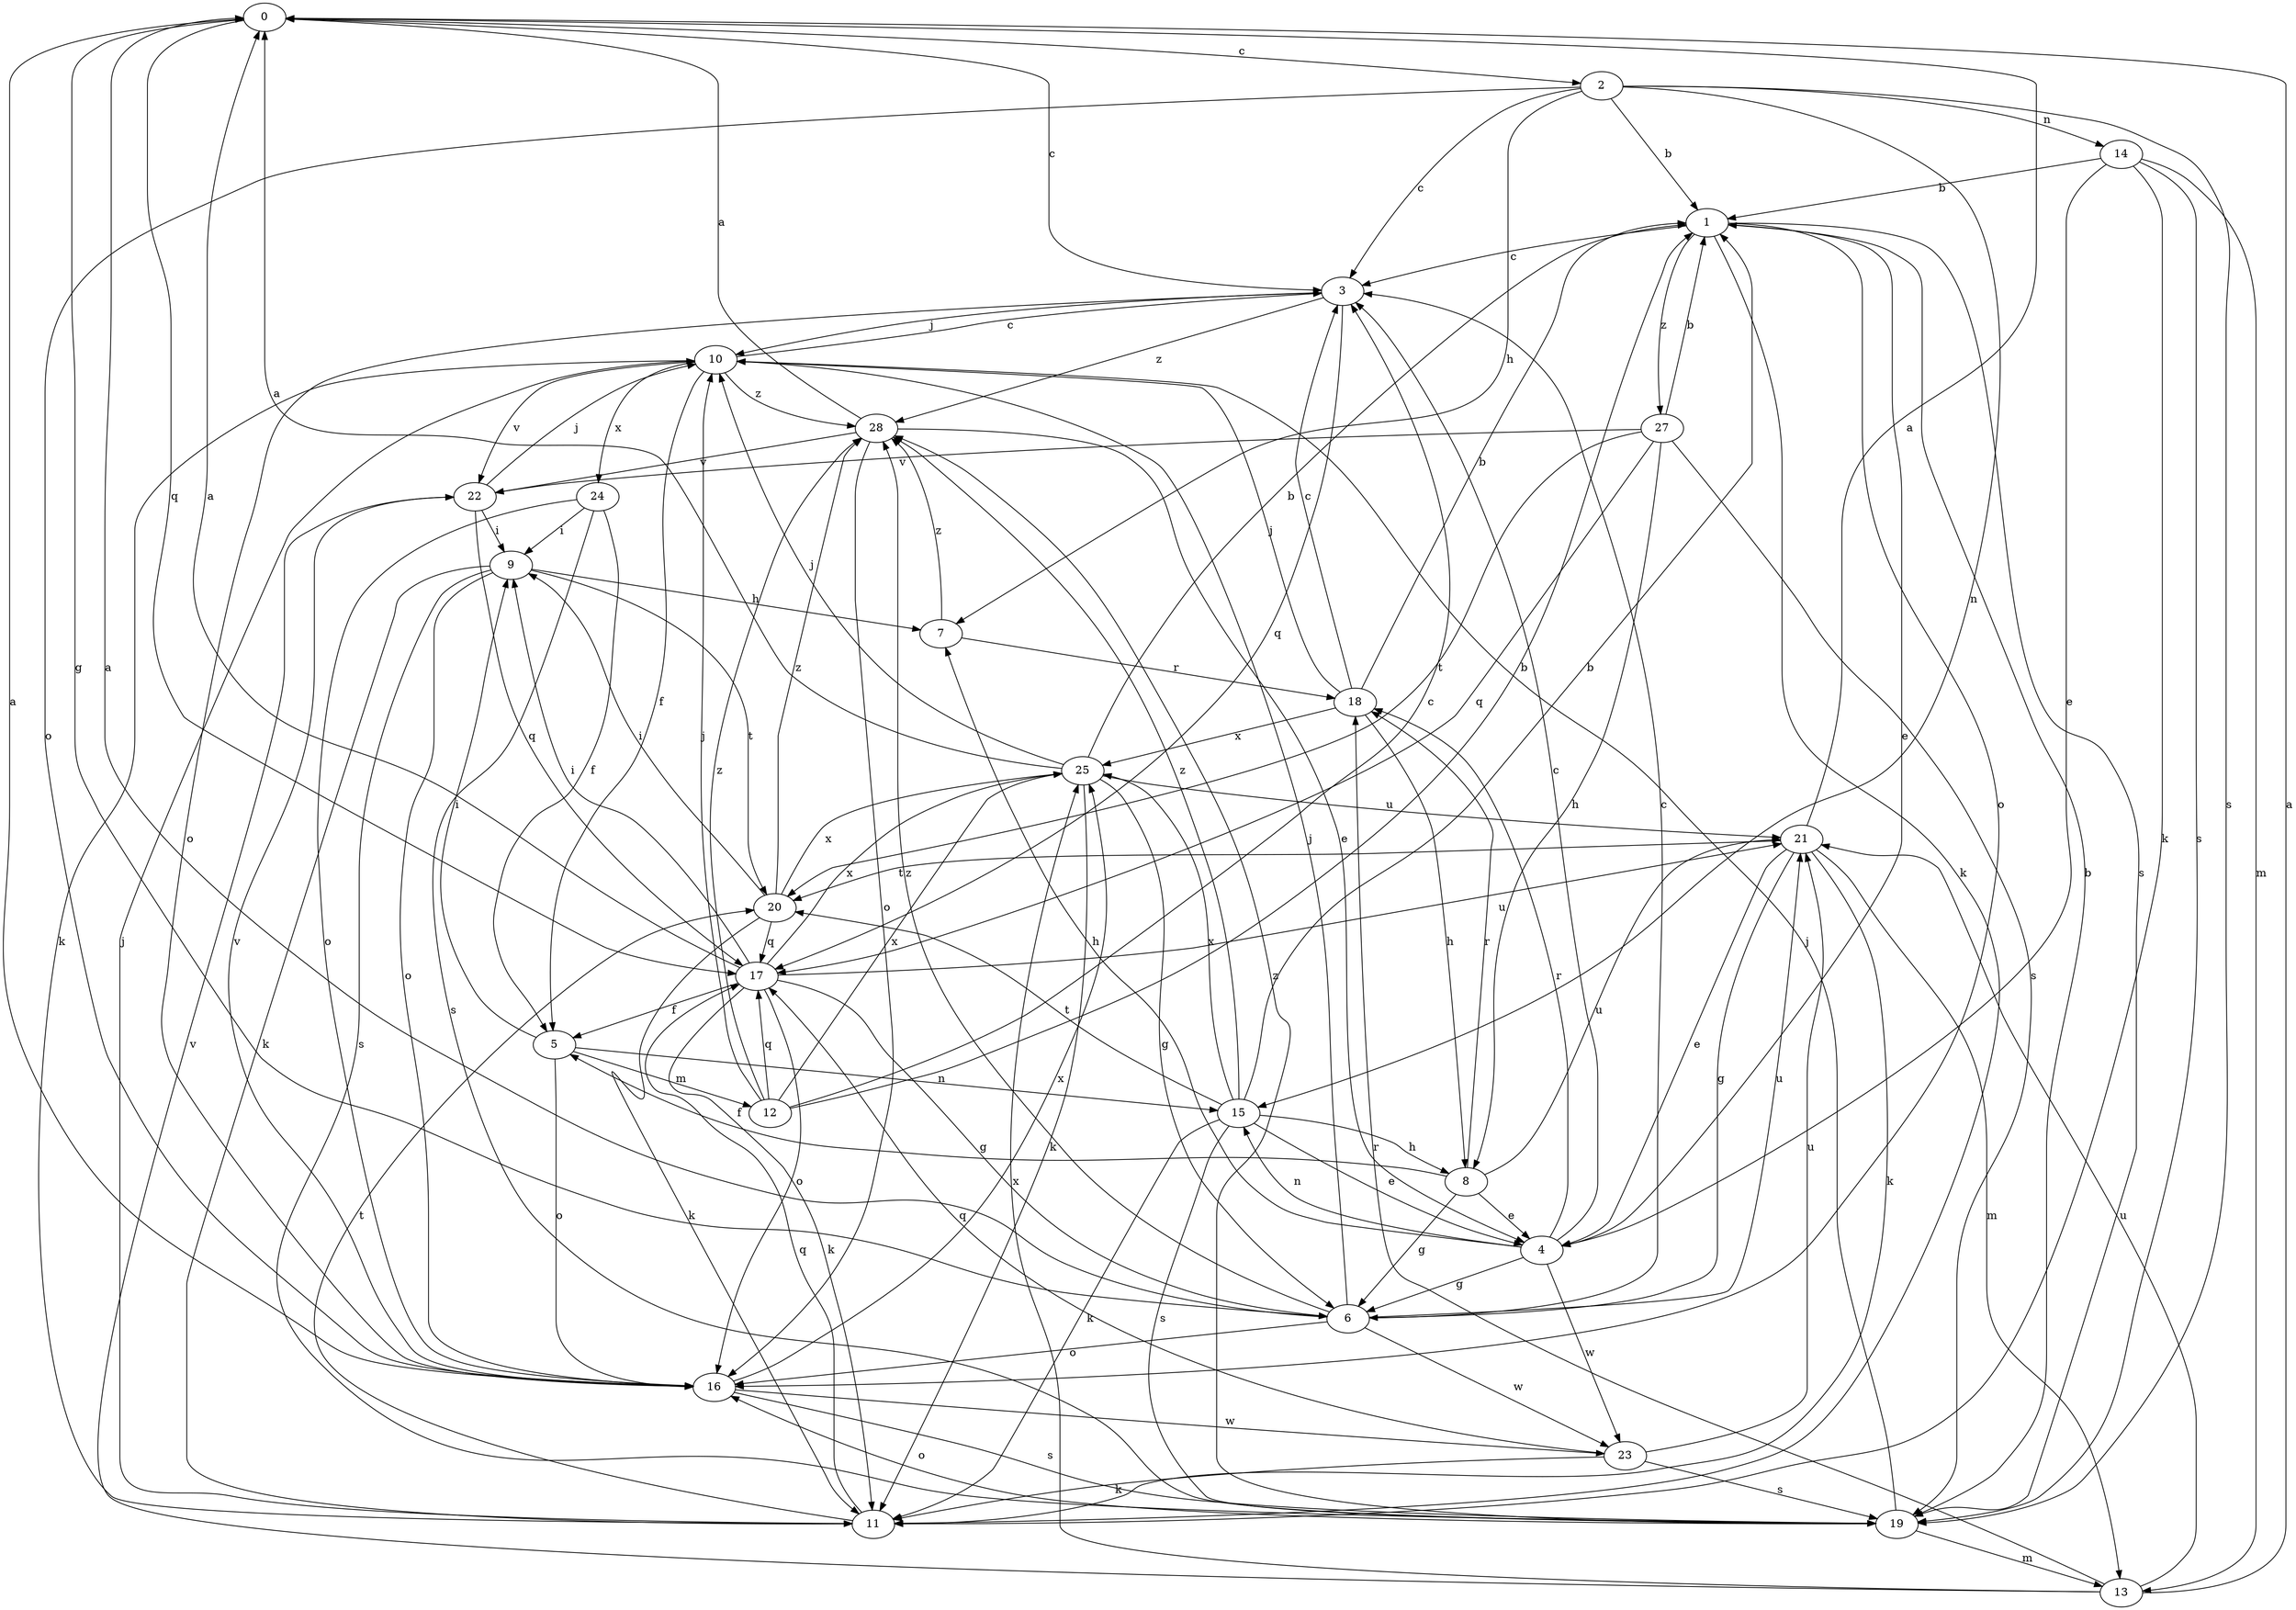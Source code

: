 strict digraph  {
0;
1;
2;
3;
4;
5;
6;
7;
8;
9;
10;
11;
12;
13;
14;
15;
16;
17;
18;
19;
20;
21;
22;
23;
24;
25;
27;
28;
0 -> 2  [label=c];
0 -> 3  [label=c];
0 -> 6  [label=g];
0 -> 17  [label=q];
1 -> 3  [label=c];
1 -> 4  [label=e];
1 -> 11  [label=k];
1 -> 16  [label=o];
1 -> 19  [label=s];
1 -> 27  [label=z];
2 -> 1  [label=b];
2 -> 3  [label=c];
2 -> 7  [label=h];
2 -> 14  [label=n];
2 -> 15  [label=n];
2 -> 16  [label=o];
2 -> 19  [label=s];
3 -> 10  [label=j];
3 -> 16  [label=o];
3 -> 17  [label=q];
3 -> 28  [label=z];
4 -> 3  [label=c];
4 -> 6  [label=g];
4 -> 7  [label=h];
4 -> 15  [label=n];
4 -> 18  [label=r];
4 -> 23  [label=w];
5 -> 9  [label=i];
5 -> 12  [label=m];
5 -> 15  [label=n];
5 -> 16  [label=o];
6 -> 0  [label=a];
6 -> 3  [label=c];
6 -> 10  [label=j];
6 -> 16  [label=o];
6 -> 21  [label=u];
6 -> 23  [label=w];
6 -> 28  [label=z];
7 -> 18  [label=r];
7 -> 28  [label=z];
8 -> 4  [label=e];
8 -> 5  [label=f];
8 -> 6  [label=g];
8 -> 18  [label=r];
8 -> 21  [label=u];
9 -> 7  [label=h];
9 -> 11  [label=k];
9 -> 16  [label=o];
9 -> 19  [label=s];
9 -> 20  [label=t];
10 -> 3  [label=c];
10 -> 5  [label=f];
10 -> 11  [label=k];
10 -> 22  [label=v];
10 -> 24  [label=x];
10 -> 28  [label=z];
11 -> 10  [label=j];
11 -> 17  [label=q];
11 -> 20  [label=t];
12 -> 1  [label=b];
12 -> 3  [label=c];
12 -> 10  [label=j];
12 -> 17  [label=q];
12 -> 25  [label=x];
12 -> 28  [label=z];
13 -> 0  [label=a];
13 -> 18  [label=r];
13 -> 21  [label=u];
13 -> 22  [label=v];
13 -> 25  [label=x];
14 -> 1  [label=b];
14 -> 4  [label=e];
14 -> 11  [label=k];
14 -> 13  [label=m];
14 -> 19  [label=s];
15 -> 1  [label=b];
15 -> 4  [label=e];
15 -> 8  [label=h];
15 -> 11  [label=k];
15 -> 19  [label=s];
15 -> 20  [label=t];
15 -> 25  [label=x];
15 -> 28  [label=z];
16 -> 0  [label=a];
16 -> 19  [label=s];
16 -> 22  [label=v];
16 -> 23  [label=w];
16 -> 25  [label=x];
17 -> 0  [label=a];
17 -> 5  [label=f];
17 -> 6  [label=g];
17 -> 9  [label=i];
17 -> 11  [label=k];
17 -> 16  [label=o];
17 -> 21  [label=u];
17 -> 25  [label=x];
18 -> 1  [label=b];
18 -> 3  [label=c];
18 -> 8  [label=h];
18 -> 10  [label=j];
18 -> 25  [label=x];
19 -> 1  [label=b];
19 -> 10  [label=j];
19 -> 13  [label=m];
19 -> 16  [label=o];
19 -> 28  [label=z];
20 -> 9  [label=i];
20 -> 11  [label=k];
20 -> 17  [label=q];
20 -> 25  [label=x];
20 -> 28  [label=z];
21 -> 0  [label=a];
21 -> 4  [label=e];
21 -> 6  [label=g];
21 -> 11  [label=k];
21 -> 13  [label=m];
21 -> 20  [label=t];
22 -> 9  [label=i];
22 -> 10  [label=j];
22 -> 17  [label=q];
23 -> 11  [label=k];
23 -> 17  [label=q];
23 -> 19  [label=s];
23 -> 21  [label=u];
24 -> 5  [label=f];
24 -> 9  [label=i];
24 -> 16  [label=o];
24 -> 19  [label=s];
25 -> 0  [label=a];
25 -> 1  [label=b];
25 -> 6  [label=g];
25 -> 10  [label=j];
25 -> 11  [label=k];
25 -> 21  [label=u];
27 -> 1  [label=b];
27 -> 8  [label=h];
27 -> 17  [label=q];
27 -> 19  [label=s];
27 -> 20  [label=t];
27 -> 22  [label=v];
28 -> 0  [label=a];
28 -> 4  [label=e];
28 -> 16  [label=o];
28 -> 22  [label=v];
}
